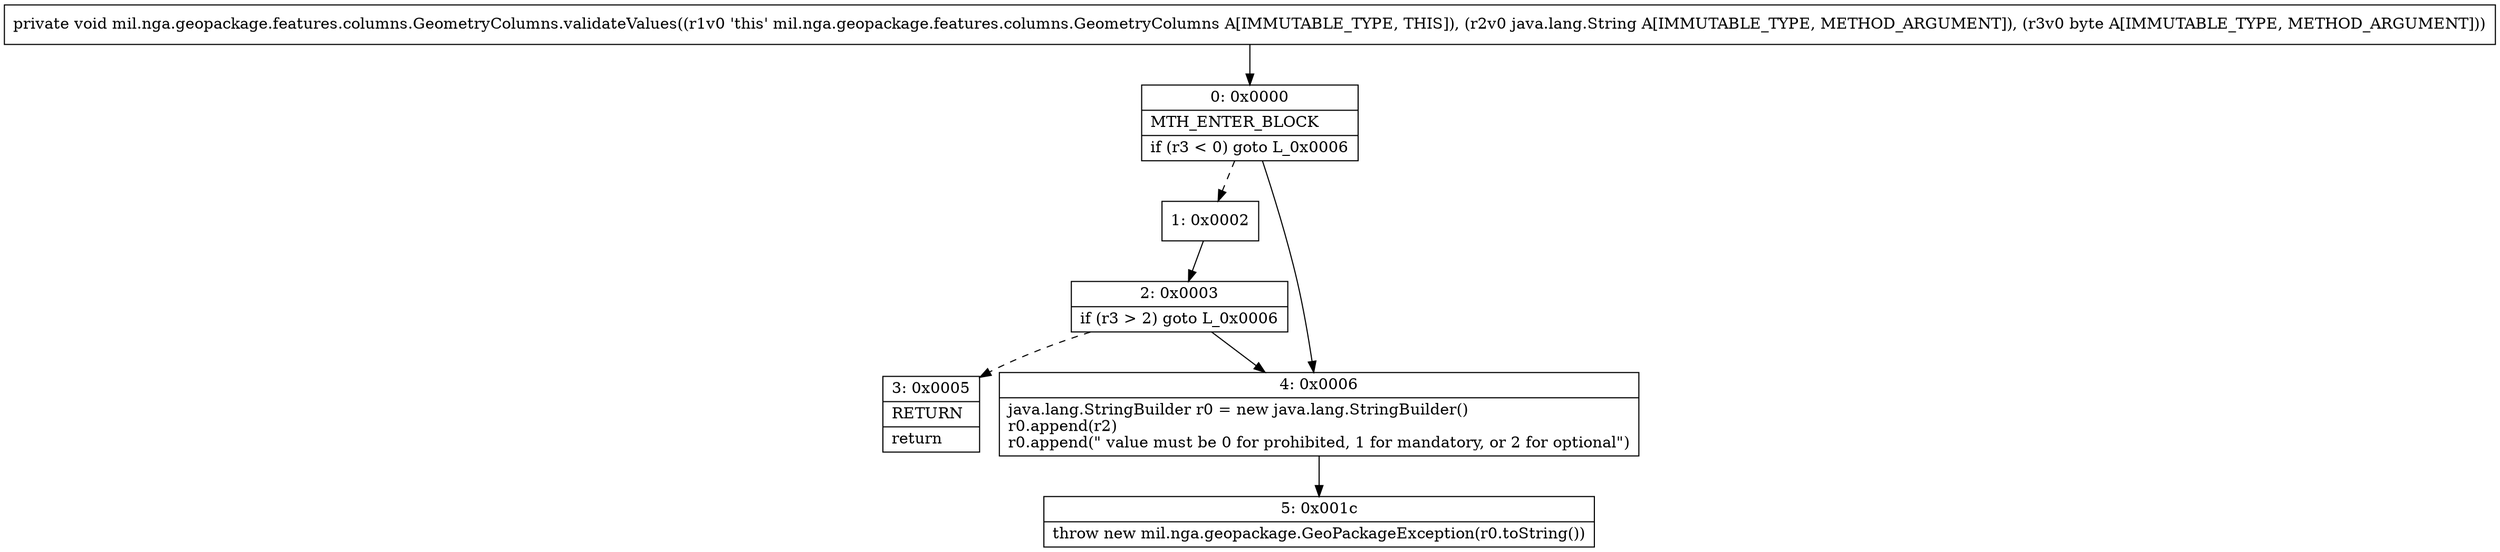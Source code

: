 digraph "CFG formil.nga.geopackage.features.columns.GeometryColumns.validateValues(Ljava\/lang\/String;B)V" {
Node_0 [shape=record,label="{0\:\ 0x0000|MTH_ENTER_BLOCK\l|if (r3 \< 0) goto L_0x0006\l}"];
Node_1 [shape=record,label="{1\:\ 0x0002}"];
Node_2 [shape=record,label="{2\:\ 0x0003|if (r3 \> 2) goto L_0x0006\l}"];
Node_3 [shape=record,label="{3\:\ 0x0005|RETURN\l|return\l}"];
Node_4 [shape=record,label="{4\:\ 0x0006|java.lang.StringBuilder r0 = new java.lang.StringBuilder()\lr0.append(r2)\lr0.append(\" value must be 0 for prohibited, 1 for mandatory, or 2 for optional\")\l}"];
Node_5 [shape=record,label="{5\:\ 0x001c|throw new mil.nga.geopackage.GeoPackageException(r0.toString())\l}"];
MethodNode[shape=record,label="{private void mil.nga.geopackage.features.columns.GeometryColumns.validateValues((r1v0 'this' mil.nga.geopackage.features.columns.GeometryColumns A[IMMUTABLE_TYPE, THIS]), (r2v0 java.lang.String A[IMMUTABLE_TYPE, METHOD_ARGUMENT]), (r3v0 byte A[IMMUTABLE_TYPE, METHOD_ARGUMENT])) }"];
MethodNode -> Node_0;
Node_0 -> Node_1[style=dashed];
Node_0 -> Node_4;
Node_1 -> Node_2;
Node_2 -> Node_3[style=dashed];
Node_2 -> Node_4;
Node_4 -> Node_5;
}

